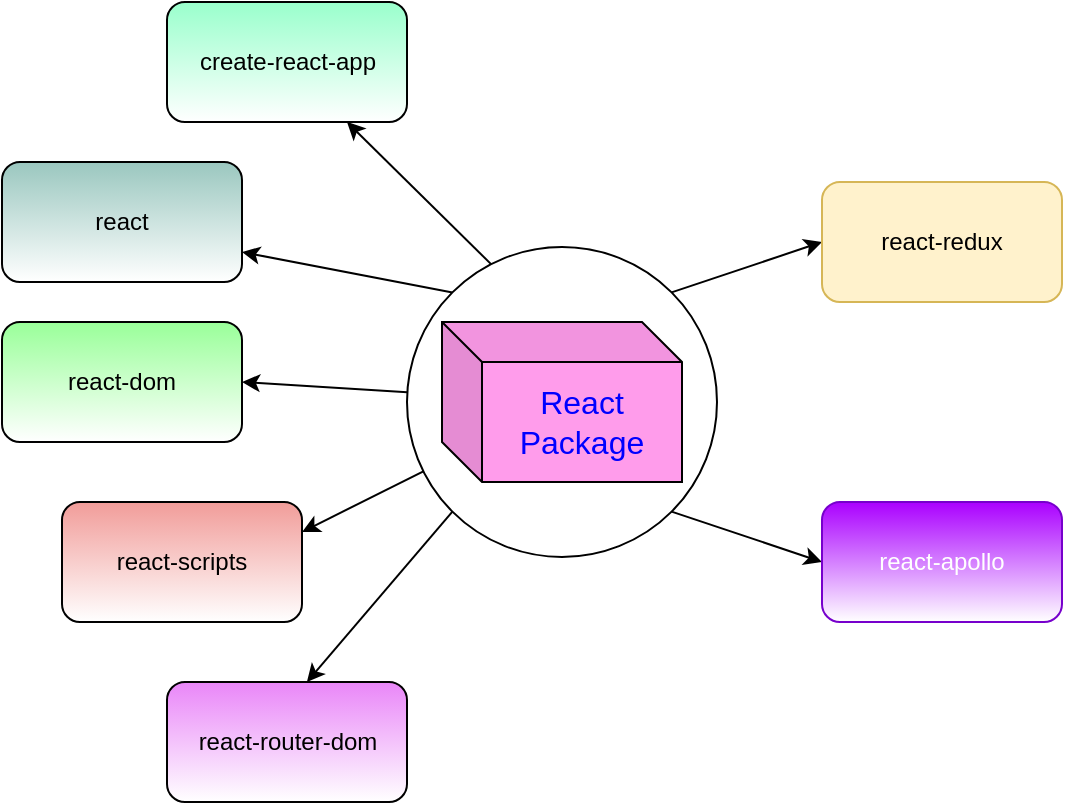 <mxfile version="12.2.0" type="device" pages="1"><diagram id="yLs5tgg6T215Eb2UGEUd" name="Page-1"><mxGraphModel dx="854" dy="520" grid="1" gridSize="10" guides="1" tooltips="1" connect="1" arrows="1" fold="1" page="1" pageScale="1" pageWidth="850" pageHeight="1100" math="0" shadow="0"><root><mxCell id="0"/><mxCell id="1" parent="0"/><mxCell id="KjVbPuVeMwQf8Yu47ACi-13" style="edgeStyle=none;rounded=0;orthogonalLoop=1;jettySize=auto;html=1;exitX=0.281;exitY=0.065;exitDx=0;exitDy=0;entryX=0.75;entryY=1;entryDx=0;entryDy=0;exitPerimeter=0;" edge="1" parent="1" source="KjVbPuVeMwQf8Yu47ACi-3" target="KjVbPuVeMwQf8Yu47ACi-1"><mxGeometry relative="1" as="geometry"/></mxCell><mxCell id="KjVbPuVeMwQf8Yu47ACi-14" style="edgeStyle=none;rounded=0;orthogonalLoop=1;jettySize=auto;html=1;exitX=0;exitY=0;exitDx=0;exitDy=0;entryX=1;entryY=0.75;entryDx=0;entryDy=0;" edge="1" parent="1" source="KjVbPuVeMwQf8Yu47ACi-3" target="qEPvVdkOYUIDNKIiNZmL-2"><mxGeometry relative="1" as="geometry"/></mxCell><mxCell id="KjVbPuVeMwQf8Yu47ACi-15" style="edgeStyle=none;rounded=0;orthogonalLoop=1;jettySize=auto;html=1;entryX=1;entryY=0.5;entryDx=0;entryDy=0;" edge="1" parent="1" source="KjVbPuVeMwQf8Yu47ACi-3" target="Qmwa3xY4275-cgL0qTlG-1"><mxGeometry relative="1" as="geometry"/></mxCell><mxCell id="KjVbPuVeMwQf8Yu47ACi-16" style="edgeStyle=none;rounded=0;orthogonalLoop=1;jettySize=auto;html=1;entryX=1;entryY=0.25;entryDx=0;entryDy=0;" edge="1" parent="1" source="KjVbPuVeMwQf8Yu47ACi-3" target="Qmwa3xY4275-cgL0qTlG-2"><mxGeometry relative="1" as="geometry"/></mxCell><mxCell id="KjVbPuVeMwQf8Yu47ACi-17" style="edgeStyle=none;rounded=0;orthogonalLoop=1;jettySize=auto;html=1;exitX=0;exitY=1;exitDx=0;exitDy=0;entryX=0.583;entryY=0;entryDx=0;entryDy=0;entryPerimeter=0;" edge="1" parent="1" source="KjVbPuVeMwQf8Yu47ACi-3" target="qEPvVdkOYUIDNKIiNZmL-4"><mxGeometry relative="1" as="geometry"/></mxCell><mxCell id="KjVbPuVeMwQf8Yu47ACi-18" style="edgeStyle=none;rounded=0;orthogonalLoop=1;jettySize=auto;html=1;exitX=1;exitY=0;exitDx=0;exitDy=0;entryX=0;entryY=0.5;entryDx=0;entryDy=0;fontSize=16;fontColor=#0000FF;" edge="1" parent="1" source="KjVbPuVeMwQf8Yu47ACi-3" target="qEPvVdkOYUIDNKIiNZmL-3"><mxGeometry relative="1" as="geometry"/></mxCell><mxCell id="KjVbPuVeMwQf8Yu47ACi-19" style="edgeStyle=none;rounded=0;orthogonalLoop=1;jettySize=auto;html=1;exitX=1;exitY=1;exitDx=0;exitDy=0;entryX=0;entryY=0.5;entryDx=0;entryDy=0;fontSize=16;fontColor=#0000FF;" edge="1" parent="1" source="KjVbPuVeMwQf8Yu47ACi-3" target="BIpGK6JujX8t3xflXm0Q-1"><mxGeometry relative="1" as="geometry"/></mxCell><mxCell id="KjVbPuVeMwQf8Yu47ACi-3" value="" style="ellipse;whiteSpace=wrap;html=1;aspect=fixed;" vertex="1" parent="1"><mxGeometry x="302.5" y="212.5" width="155" height="155" as="geometry"/></mxCell><mxCell id="qEPvVdkOYUIDNKIiNZmL-1" value="React Package" style="shape=cube;whiteSpace=wrap;html=1;boundedLbl=1;backgroundOutline=1;darkOpacity=0.05;darkOpacity2=0.1;fillColor=#FF9CEB;strokeWidth=1;perimeterSpacing=7;fontSize=16;fontColor=#0000FF;" parent="1" vertex="1"><mxGeometry x="320" y="250" width="120" height="80" as="geometry"/></mxCell><mxCell id="qEPvVdkOYUIDNKIiNZmL-2" value="react" style="rounded=1;whiteSpace=wrap;html=1;fillColor=#9AC7BF;gradientColor=#ffffff;" parent="1" vertex="1"><mxGeometry x="100" y="170" width="120" height="60" as="geometry"/></mxCell><mxCell id="qEPvVdkOYUIDNKIiNZmL-3" value="react-redux" style="rounded=1;whiteSpace=wrap;html=1;fillColor=#fff2cc;strokeColor=#d6b656;" parent="1" vertex="1"><mxGeometry x="510" y="180" width="120" height="60" as="geometry"/></mxCell><mxCell id="qEPvVdkOYUIDNKIiNZmL-4" value="react-router-dom" style="rounded=1;whiteSpace=wrap;html=1;fillColor=#E986F8;gradientColor=#ffffff;" parent="1" vertex="1"><mxGeometry x="182.5" y="430" width="120" height="60" as="geometry"/></mxCell><mxCell id="Qmwa3xY4275-cgL0qTlG-1" value="react-dom" style="rounded=1;whiteSpace=wrap;html=1;fillColor=#99FF99;gradientColor=#ffffff;" parent="1" vertex="1"><mxGeometry x="100" y="250" width="120" height="60" as="geometry"/></mxCell><mxCell id="Qmwa3xY4275-cgL0qTlG-2" value="react-scripts" style="rounded=1;whiteSpace=wrap;html=1;fillColor=#F19C99;gradientColor=#ffffff;" parent="1" vertex="1"><mxGeometry x="130" y="340" width="120" height="60" as="geometry"/></mxCell><mxCell id="BIpGK6JujX8t3xflXm0Q-1" value="react-apollo" style="rounded=1;whiteSpace=wrap;html=1;fillColor=#aa00ff;strokeColor=#7700CC;fontColor=#ffffff;gradientColor=#ffffff;" parent="1" vertex="1"><mxGeometry x="510" y="340" width="120" height="60" as="geometry"/></mxCell><mxCell id="KjVbPuVeMwQf8Yu47ACi-1" value="create-react-app" style="rounded=1;whiteSpace=wrap;html=1;fillColor=#99FFCC;gradientColor=#ffffff;" vertex="1" parent="1"><mxGeometry x="182.5" y="90" width="120" height="60" as="geometry"/></mxCell></root></mxGraphModel></diagram></mxfile>